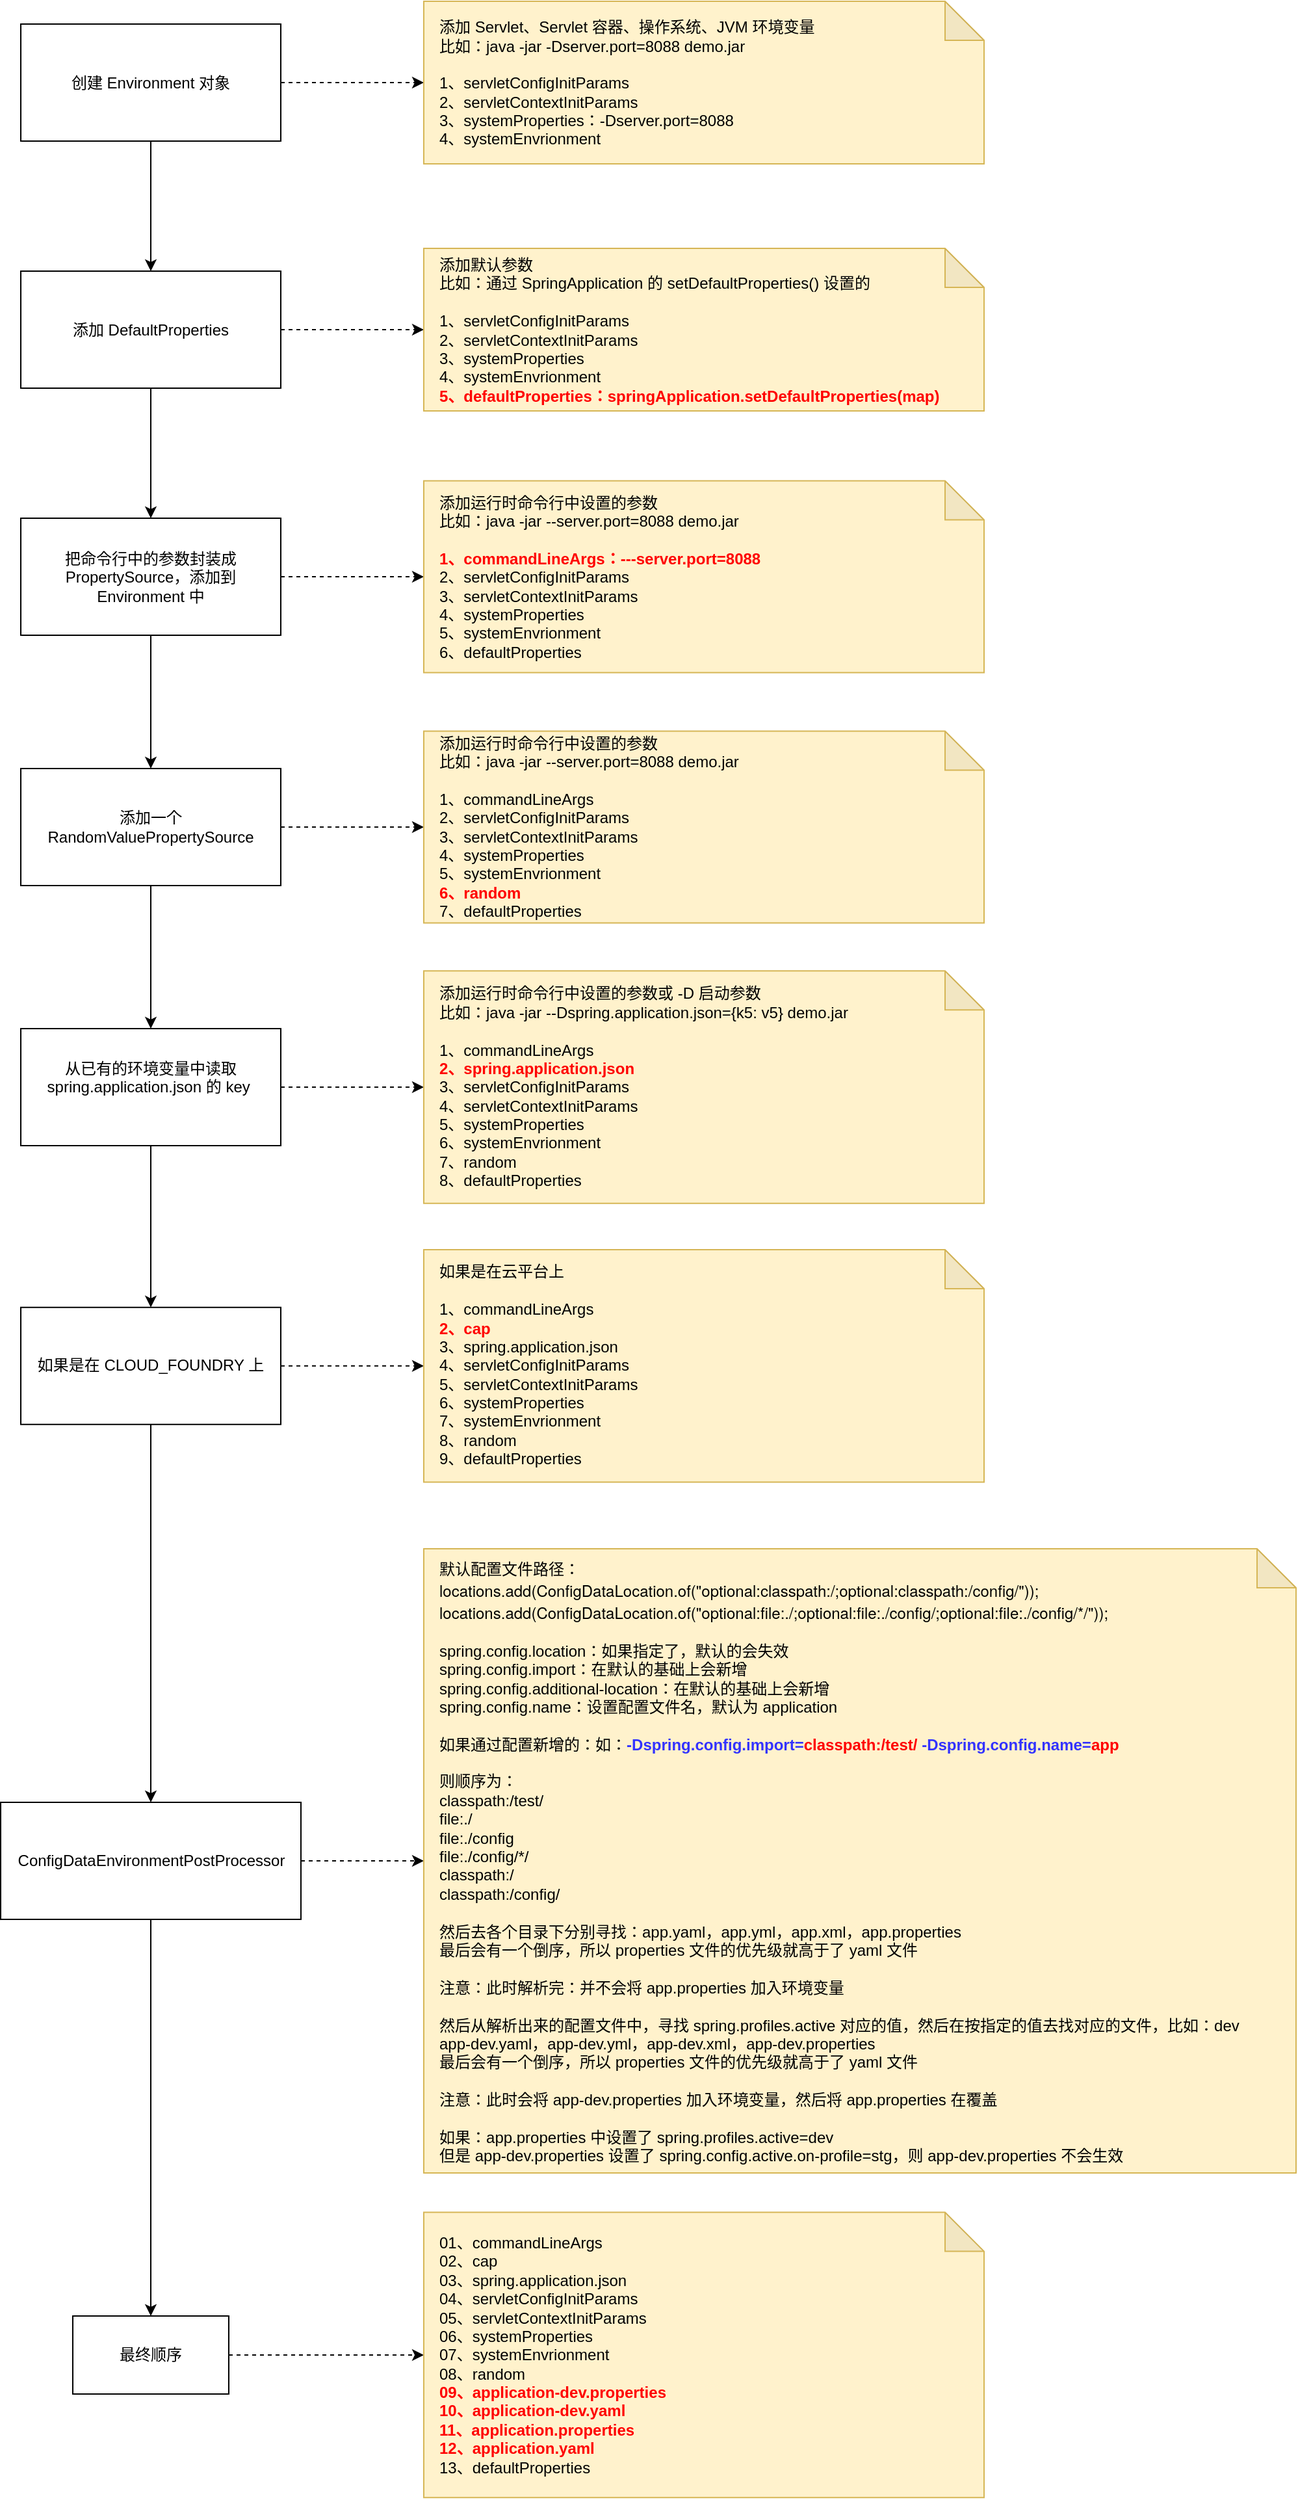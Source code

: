 <mxfile version="20.6.0" type="github">
  <diagram id="XLlw53SdZ5ufhz4RMLFu" name="第 1 页">
    <mxGraphModel dx="1186" dy="733" grid="1" gridSize="10" guides="1" tooltips="1" connect="1" arrows="1" fold="1" page="1" pageScale="1" pageWidth="827" pageHeight="1169" math="0" shadow="0">
      <root>
        <mxCell id="0" />
        <mxCell id="1" parent="0" />
        <mxCell id="1KmrAQo2uSv-iZAvplz1-4" style="edgeStyle=orthogonalEdgeStyle;rounded=0;orthogonalLoop=1;jettySize=auto;html=1;exitX=0.5;exitY=1;exitDx=0;exitDy=0;" edge="1" parent="1" source="1KmrAQo2uSv-iZAvplz1-1" target="1KmrAQo2uSv-iZAvplz1-3">
          <mxGeometry relative="1" as="geometry" />
        </mxCell>
        <mxCell id="1KmrAQo2uSv-iZAvplz1-9" style="edgeStyle=orthogonalEdgeStyle;rounded=0;orthogonalLoop=1;jettySize=auto;html=1;exitX=1;exitY=0.5;exitDx=0;exitDy=0;entryX=0;entryY=0.5;entryDx=0;entryDy=0;entryPerimeter=0;fontColor=#FF0000;dashed=1;" edge="1" parent="1" source="1KmrAQo2uSv-iZAvplz1-1" target="1KmrAQo2uSv-iZAvplz1-2">
          <mxGeometry relative="1" as="geometry" />
        </mxCell>
        <mxCell id="1KmrAQo2uSv-iZAvplz1-1" value="创建 Environment 对象" style="rounded=0;whiteSpace=wrap;html=1;" vertex="1" parent="1">
          <mxGeometry x="59" y="77.5" width="200" height="90" as="geometry" />
        </mxCell>
        <mxCell id="1KmrAQo2uSv-iZAvplz1-2" value="添加 Servlet、Servlet 容器、操作系统、JVM 环境变量&lt;br&gt;比如：java -jar -Dserver.port=8088 demo.jar&lt;br&gt;&lt;br&gt;1、servletConfigInitParams&lt;br&gt;2、servletContextInitParams&lt;br&gt;3、systemProperties：-Dserver.port=8088&lt;br&gt;4、systemEnvrionment" style="shape=note;whiteSpace=wrap;html=1;backgroundOutline=1;darkOpacity=0.05;align=left;spacingLeft=10;fillColor=#fff2cc;strokeColor=#d6b656;" vertex="1" parent="1">
          <mxGeometry x="369" y="60" width="431" height="125" as="geometry" />
        </mxCell>
        <mxCell id="1KmrAQo2uSv-iZAvplz1-7" style="edgeStyle=orthogonalEdgeStyle;rounded=0;orthogonalLoop=1;jettySize=auto;html=1;exitX=0.5;exitY=1;exitDx=0;exitDy=0;fontColor=#FF0000;" edge="1" parent="1" source="1KmrAQo2uSv-iZAvplz1-3" target="1KmrAQo2uSv-iZAvplz1-6">
          <mxGeometry relative="1" as="geometry" />
        </mxCell>
        <mxCell id="1KmrAQo2uSv-iZAvplz1-10" style="edgeStyle=orthogonalEdgeStyle;rounded=0;orthogonalLoop=1;jettySize=auto;html=1;exitX=1;exitY=0.5;exitDx=0;exitDy=0;fontColor=#FF0000;dashed=1;" edge="1" parent="1" source="1KmrAQo2uSv-iZAvplz1-3" target="1KmrAQo2uSv-iZAvplz1-5">
          <mxGeometry relative="1" as="geometry" />
        </mxCell>
        <mxCell id="1KmrAQo2uSv-iZAvplz1-3" value="添加 DefaultProperties" style="rounded=0;whiteSpace=wrap;html=1;" vertex="1" parent="1">
          <mxGeometry x="59" y="267.5" width="200" height="90" as="geometry" />
        </mxCell>
        <mxCell id="1KmrAQo2uSv-iZAvplz1-5" value="添加默认参数&lt;br&gt;比如：通过 SpringApplication 的 setDefaultProperties() 设置的&lt;br&gt;&lt;br&gt;1、servletConfigInitParams&lt;br&gt;2、servletContextInitParams&lt;br&gt;3、systemProperties&lt;br&gt;4、systemEnvrionment&lt;br&gt;&lt;b&gt;&lt;font color=&quot;#ff0000&quot;&gt;5、defaultProperties：springApplication.setDefaultProperties(map)&lt;/font&gt;&lt;/b&gt;" style="shape=note;whiteSpace=wrap;html=1;backgroundOutline=1;darkOpacity=0.05;align=left;spacingLeft=10;fillColor=#fff2cc;strokeColor=#d6b656;" vertex="1" parent="1">
          <mxGeometry x="369" y="250" width="431" height="125" as="geometry" />
        </mxCell>
        <mxCell id="1KmrAQo2uSv-iZAvplz1-11" style="edgeStyle=orthogonalEdgeStyle;rounded=0;orthogonalLoop=1;jettySize=auto;html=1;exitX=1;exitY=0.5;exitDx=0;exitDy=0;fontColor=#FF0000;dashed=1;" edge="1" parent="1" source="1KmrAQo2uSv-iZAvplz1-6" target="1KmrAQo2uSv-iZAvplz1-8">
          <mxGeometry relative="1" as="geometry" />
        </mxCell>
        <mxCell id="1KmrAQo2uSv-iZAvplz1-13" style="edgeStyle=orthogonalEdgeStyle;rounded=0;orthogonalLoop=1;jettySize=auto;html=1;exitX=0.5;exitY=1;exitDx=0;exitDy=0;entryX=0.5;entryY=0;entryDx=0;entryDy=0;fontColor=#FF0000;" edge="1" parent="1" source="1KmrAQo2uSv-iZAvplz1-6" target="1KmrAQo2uSv-iZAvplz1-12">
          <mxGeometry relative="1" as="geometry" />
        </mxCell>
        <mxCell id="1KmrAQo2uSv-iZAvplz1-6" value="把命令行中的参数封装成 PropertySource，添加到 Environment 中" style="rounded=0;whiteSpace=wrap;html=1;" vertex="1" parent="1">
          <mxGeometry x="59" y="457.5" width="200" height="90" as="geometry" />
        </mxCell>
        <mxCell id="1KmrAQo2uSv-iZAvplz1-8" value="添加运行时命令行中设置的参数&lt;br&gt;比如：java -jar --server.port=8088 demo.jar&lt;br&gt;&lt;br&gt;&lt;b&gt;&lt;font color=&quot;#ff0000&quot;&gt;1、commandLineArgs：---server.port=8088&lt;br&gt;&lt;/font&gt;&lt;/b&gt;2、servletConfigInitParams&lt;br&gt;3、servletContextInitParams&lt;br&gt;4、systemProperties&lt;br&gt;5、systemEnvrionment&lt;br&gt;6、defaultProperties" style="shape=note;whiteSpace=wrap;html=1;backgroundOutline=1;darkOpacity=0.05;align=left;spacingLeft=10;fillColor=#fff2cc;strokeColor=#d6b656;" vertex="1" parent="1">
          <mxGeometry x="369" y="428.75" width="431" height="147.5" as="geometry" />
        </mxCell>
        <mxCell id="1KmrAQo2uSv-iZAvplz1-15" style="edgeStyle=orthogonalEdgeStyle;rounded=0;orthogonalLoop=1;jettySize=auto;html=1;exitX=1;exitY=0.5;exitDx=0;exitDy=0;entryX=0;entryY=0.5;entryDx=0;entryDy=0;entryPerimeter=0;fontColor=#FF0000;dashed=1;" edge="1" parent="1" source="1KmrAQo2uSv-iZAvplz1-12" target="1KmrAQo2uSv-iZAvplz1-14">
          <mxGeometry relative="1" as="geometry" />
        </mxCell>
        <mxCell id="1KmrAQo2uSv-iZAvplz1-17" style="edgeStyle=orthogonalEdgeStyle;rounded=0;orthogonalLoop=1;jettySize=auto;html=1;exitX=0.5;exitY=1;exitDx=0;exitDy=0;fontColor=#FF0000;" edge="1" parent="1" source="1KmrAQo2uSv-iZAvplz1-12" target="1KmrAQo2uSv-iZAvplz1-16">
          <mxGeometry relative="1" as="geometry" />
        </mxCell>
        <mxCell id="1KmrAQo2uSv-iZAvplz1-12" value="添加一个 RandomValuePropertySource" style="rounded=0;whiteSpace=wrap;html=1;" vertex="1" parent="1">
          <mxGeometry x="59" y="650" width="200" height="90" as="geometry" />
        </mxCell>
        <mxCell id="1KmrAQo2uSv-iZAvplz1-14" value="添加运行时命令行中设置的参数&lt;br&gt;比如：java -jar --server.port=8088 demo.jar&lt;br&gt;&lt;br&gt;1、commandLineArgs&lt;br&gt;2、servletConfigInitParams&lt;br&gt;3、servletContextInitParams&lt;br&gt;4、systemProperties&lt;br&gt;5、systemEnvrionment&lt;br&gt;&lt;b&gt;&lt;font color=&quot;#ff0000&quot;&gt;6、random&lt;br&gt;&lt;/font&gt;&lt;/b&gt;7、defaultProperties" style="shape=note;whiteSpace=wrap;html=1;backgroundOutline=1;darkOpacity=0.05;align=left;spacingLeft=10;fillColor=#fff2cc;strokeColor=#d6b656;" vertex="1" parent="1">
          <mxGeometry x="369" y="621.25" width="431" height="147.5" as="geometry" />
        </mxCell>
        <mxCell id="1KmrAQo2uSv-iZAvplz1-19" style="edgeStyle=orthogonalEdgeStyle;rounded=0;orthogonalLoop=1;jettySize=auto;html=1;exitX=1;exitY=0.5;exitDx=0;exitDy=0;entryX=0;entryY=0.5;entryDx=0;entryDy=0;entryPerimeter=0;fontColor=#FF0000;dashed=1;" edge="1" parent="1" source="1KmrAQo2uSv-iZAvplz1-16" target="1KmrAQo2uSv-iZAvplz1-18">
          <mxGeometry relative="1" as="geometry" />
        </mxCell>
        <mxCell id="1KmrAQo2uSv-iZAvplz1-22" style="edgeStyle=orthogonalEdgeStyle;rounded=0;orthogonalLoop=1;jettySize=auto;html=1;exitX=0.5;exitY=1;exitDx=0;exitDy=0;fontColor=#FF0000;" edge="1" parent="1" source="1KmrAQo2uSv-iZAvplz1-16" target="1KmrAQo2uSv-iZAvplz1-20">
          <mxGeometry relative="1" as="geometry" />
        </mxCell>
        <mxCell id="1KmrAQo2uSv-iZAvplz1-16" value="从已有的环境变量中读取 spring.application.json 的 key&amp;nbsp;&lt;br&gt;&lt;span style=&quot;caret-color: rgba(0, 0, 0, 0); color: rgba(0, 0, 0, 0); font-family: monospace; font-size: 0px; text-align: start;&quot;&gt;%3CmxGraphModel%3E%3Croot%3E%3CmxCell%20id%3D%220%22%2F%3E%3CmxCell%20id%3D%221%22%20parent%3D%220%22%2F%3E%3CmxCell%20id%3D%222%22%20value%3D%22%E6%B7%BB%E5%8A%A0%E4%B8%80%E4%B8%AA%20RandomValuePropertySource%22%20style%3D%22rounded%3D0%3BwhiteSpace%3Dwrap%3Bhtml%3D1%3B%22%20vertex%3D%221%22%20parent%3D%221%22%3E%3CmxGeometry%20x%3D%2259%22%20y%3D%22650%22%20width%3D%22200%22%20height%3D%2290%22%20as%3D%22geometry%22%2F%3E%3C%2FmxCell%3E%3C%2Froot%3E%3C%2FmxGraphModel%3E&lt;/span&gt;" style="rounded=0;whiteSpace=wrap;html=1;" vertex="1" parent="1">
          <mxGeometry x="59" y="850" width="200" height="90" as="geometry" />
        </mxCell>
        <mxCell id="1KmrAQo2uSv-iZAvplz1-18" value="添加运行时命令行中设置的参数或 -D 启动参数&lt;br&gt;比如：java -jar --Dspring.application.json={k5: v5} demo.jar&lt;br&gt;&lt;br&gt;1、commandLineArgs&lt;br&gt;&lt;b&gt;&lt;font color=&quot;#ff0000&quot;&gt;2、spring.application.json&lt;br&gt;&lt;/font&gt;&lt;/b&gt;3、servletConfigInitParams&lt;br&gt;4、servletContextInitParams&lt;br&gt;5、systemProperties&lt;br&gt;6、systemEnvrionment&lt;br&gt;7、random&lt;br&gt;8、defaultProperties" style="shape=note;whiteSpace=wrap;html=1;backgroundOutline=1;darkOpacity=0.05;align=left;spacingLeft=10;fillColor=#fff2cc;strokeColor=#d6b656;" vertex="1" parent="1">
          <mxGeometry x="369" y="805.62" width="431" height="178.75" as="geometry" />
        </mxCell>
        <mxCell id="1KmrAQo2uSv-iZAvplz1-23" style="edgeStyle=orthogonalEdgeStyle;rounded=0;orthogonalLoop=1;jettySize=auto;html=1;exitX=1;exitY=0.5;exitDx=0;exitDy=0;fontColor=#FF0000;dashed=1;" edge="1" parent="1" source="1KmrAQo2uSv-iZAvplz1-20" target="1KmrAQo2uSv-iZAvplz1-21">
          <mxGeometry relative="1" as="geometry" />
        </mxCell>
        <mxCell id="1KmrAQo2uSv-iZAvplz1-25" style="edgeStyle=orthogonalEdgeStyle;rounded=0;orthogonalLoop=1;jettySize=auto;html=1;exitX=0.5;exitY=1;exitDx=0;exitDy=0;fontColor=#FF0000;" edge="1" parent="1" source="1KmrAQo2uSv-iZAvplz1-20" target="1KmrAQo2uSv-iZAvplz1-24">
          <mxGeometry relative="1" as="geometry" />
        </mxCell>
        <mxCell id="1KmrAQo2uSv-iZAvplz1-20" value="如果是在 CLOUD_FOUNDRY 上" style="rounded=0;whiteSpace=wrap;html=1;" vertex="1" parent="1">
          <mxGeometry x="59" y="1064.38" width="200" height="90" as="geometry" />
        </mxCell>
        <mxCell id="1KmrAQo2uSv-iZAvplz1-21" value="如果是在云平台上&lt;br&gt;&lt;br&gt;1、commandLineArgs&lt;br&gt;&lt;b&gt;&lt;font color=&quot;#ff0000&quot;&gt;2、cap&lt;br&gt;&lt;/font&gt;&lt;/b&gt;3、spring.application.json&lt;br&gt;4、servletConfigInitParams&lt;br&gt;5、servletContextInitParams&lt;br&gt;6、systemProperties&lt;br&gt;7、systemEnvrionment&lt;br&gt;8、random&lt;br&gt;9、defaultProperties" style="shape=note;whiteSpace=wrap;html=1;backgroundOutline=1;darkOpacity=0.05;align=left;spacingLeft=10;fillColor=#fff2cc;strokeColor=#d6b656;" vertex="1" parent="1">
          <mxGeometry x="369" y="1020" width="431" height="178.75" as="geometry" />
        </mxCell>
        <mxCell id="1KmrAQo2uSv-iZAvplz1-30" style="edgeStyle=orthogonalEdgeStyle;rounded=0;orthogonalLoop=1;jettySize=auto;html=1;exitX=1;exitY=0.5;exitDx=0;exitDy=0;fontColor=#FF0000;dashed=1;" edge="1" parent="1" source="1KmrAQo2uSv-iZAvplz1-24" target="1KmrAQo2uSv-iZAvplz1-27">
          <mxGeometry relative="1" as="geometry" />
        </mxCell>
        <mxCell id="1KmrAQo2uSv-iZAvplz1-32" value="" style="edgeStyle=orthogonalEdgeStyle;rounded=0;orthogonalLoop=1;jettySize=auto;html=1;fontSize=12;fontColor=#FF0000;" edge="1" parent="1" source="1KmrAQo2uSv-iZAvplz1-24" target="1KmrAQo2uSv-iZAvplz1-31">
          <mxGeometry relative="1" as="geometry" />
        </mxCell>
        <mxCell id="1KmrAQo2uSv-iZAvplz1-24" value="ConfigDataEnvironmentPostProcessor" style="rounded=0;whiteSpace=wrap;html=1;" vertex="1" parent="1">
          <mxGeometry x="43.5" y="1445" width="231" height="90" as="geometry" />
        </mxCell>
        <mxCell id="1KmrAQo2uSv-iZAvplz1-27" value="&lt;p style=&quot;margin: 0px; font-stretch: normal; line-height: normal; font-family: &amp;quot;Helvetica Neue&amp;quot;;&quot;&gt;&lt;font style=&quot;font-size: 12px;&quot;&gt;默认配置文件路径：&lt;/font&gt;&lt;/p&gt;&lt;p style=&quot;margin: 0px; font-stretch: normal; line-height: normal; font-family: &amp;quot;Helvetica Neue&amp;quot;;&quot;&gt;locations.add(ConfigDataLocation.of(&quot;optional:classpath:/;optional:classpath:/config/&quot;));&lt;/p&gt;&lt;p style=&quot;margin: 0px; font-stretch: normal; line-height: normal; font-family: &amp;quot;Helvetica Neue&amp;quot;;&quot;&gt;&lt;font style=&quot;font-size: 12px;&quot;&gt;locations.add(ConfigDataLocation.of(&quot;optional:file:./;optional:file:./config/;optional:file:./config/*/&quot;));&lt;/font&gt;&lt;/p&gt;&lt;span style=&quot;text-align: center;&quot;&gt;&lt;br&gt;spring.config.location：如果指定了，默认的会失效&lt;/span&gt;&lt;br style=&quot;text-align: center;&quot;&gt;&lt;span style=&quot;text-align: center;&quot;&gt;spring.config.import：在默认的基础上会新增&lt;br&gt;spring.config.additional-location：&lt;/span&gt;&lt;span style=&quot;text-align: center;&quot;&gt;在默认的基础上会新增&lt;br&gt;spring.config.name：设置配置文件名，默认为 application&lt;br&gt;&lt;/span&gt;&lt;span style=&quot;text-align: center;&quot;&gt;&lt;br&gt;如果通过配置新增的：如：&lt;b&gt;&lt;font color=&quot;#3333ff&quot;&gt;-D&lt;/font&gt;&lt;/b&gt;&lt;/span&gt;&lt;b&gt;&lt;span style=&quot;color: rgb(51, 51, 255); text-align: center;&quot;&gt;spring.config.import=&lt;/span&gt;&lt;span style=&quot;text-align: center;&quot;&gt;&lt;font color=&quot;#ff0000&quot;&gt;classpath:/test/&lt;/font&gt;&lt;font color=&quot;#3333ff&quot;&gt;&amp;nbsp;&lt;/font&gt;&lt;/span&gt;&lt;span style=&quot;color: rgb(51, 51, 255); text-align: center;&quot;&gt;-D&lt;/span&gt;&lt;span style=&quot;color: rgb(51, 51, 255); text-align: center;&quot;&gt;spring.config.name=&lt;/span&gt;&lt;/b&gt;&lt;span style=&quot;text-align: center;&quot;&gt;&lt;b&gt;&lt;font color=&quot;#ff0000&quot;&gt;app&lt;/font&gt;&lt;/b&gt;&lt;br&gt;&lt;/span&gt;&lt;span style=&quot;text-align: center;&quot;&gt;&lt;br&gt;则顺序为：&lt;br&gt;&lt;/span&gt;&lt;span style=&quot;text-align: center;&quot;&gt;classpath:/test/&lt;br&gt;&lt;/span&gt;&lt;span style=&quot;text-align: center;&quot;&gt;file:./&lt;br&gt;&lt;/span&gt;&lt;span style=&quot;text-align: center;&quot;&gt;file:./config&lt;br&gt;&lt;/span&gt;&lt;span style=&quot;text-align: center;&quot;&gt;file:./config/*/&lt;br&gt;&lt;/span&gt;&lt;span style=&quot;text-align: center;&quot;&gt;classpath:/&lt;br&gt;classpath:/config/&lt;br&gt;&lt;br&gt;然后去各个目录下分别寻找：app.yaml，app.yml，&lt;/span&gt;&lt;span style=&quot;text-align: center;&quot;&gt;app.xml，&lt;/span&gt;&lt;span style=&quot;text-align: center;&quot;&gt;app.properties&lt;br&gt;最后会有一个倒序，所以 properties 文件的优先级就高于了 yaml 文件&lt;br&gt;&lt;br&gt;注意：此时解析完：并不会将 app.properties 加入环境变量&lt;br&gt;&lt;/span&gt;&lt;span style=&quot;text-align: center;&quot;&gt;&lt;br&gt;然后从解析出来的配置文件中，寻找 spring.profiles.active 对应的值，然后在按指定的值去找对应的文件，比如：dev&lt;br&gt;&lt;/span&gt;&lt;span style=&quot;text-align: center;&quot;&gt;app-dev.yaml，app-dev.yml，&lt;/span&gt;&lt;span style=&quot;text-align: center;&quot;&gt;app-dev.xml，&lt;/span&gt;&lt;span style=&quot;text-align: center;&quot;&gt;app-dev.properties&lt;br&gt;&lt;/span&gt;&lt;span style=&quot;text-align: center;&quot;&gt;最后会有一个倒序，所以 properties 文件的优先级就高于了 yaml 文件&lt;br&gt;&lt;/span&gt;&lt;span style=&quot;text-align: center;&quot;&gt;&lt;br&gt;注意：此时会将&amp;nbsp;&lt;/span&gt;&lt;span style=&quot;text-align: center;&quot;&gt;app-dev.properties 加入环境变量，然后将&amp;nbsp;&lt;/span&gt;&lt;span style=&quot;text-align: center;&quot;&gt;app.properties 在覆盖&lt;br&gt;&lt;/span&gt;&lt;span style=&quot;text-align: center;&quot;&gt;&lt;br&gt;如果：&lt;/span&gt;&lt;span style=&quot;text-align: center;&quot;&gt;app.properties 中设置了&amp;nbsp;&lt;/span&gt;&lt;span style=&quot;text-align: center;&quot;&gt;spring.profiles.active=dev&lt;br&gt;但是&amp;nbsp;&lt;/span&gt;&lt;span style=&quot;text-align: center;&quot;&gt;app-dev.properties 设置了&amp;nbsp;&lt;/span&gt;&lt;span style=&quot;text-align: center;&quot;&gt;spring.config.active.on-profile=stg，则&amp;nbsp;&lt;/span&gt;&lt;span style=&quot;text-align: center;&quot;&gt;app-dev.properties 不会生效&lt;/span&gt;&lt;span style=&quot;text-align: center;&quot;&gt;&lt;br&gt;&lt;/span&gt;" style="shape=note;whiteSpace=wrap;html=1;backgroundOutline=1;darkOpacity=0.05;align=left;spacingLeft=10;fillColor=#fff2cc;strokeColor=#d6b656;" vertex="1" parent="1">
          <mxGeometry x="369" y="1250" width="671" height="480" as="geometry" />
        </mxCell>
        <mxCell id="1KmrAQo2uSv-iZAvplz1-34" style="edgeStyle=orthogonalEdgeStyle;rounded=0;orthogonalLoop=1;jettySize=auto;html=1;exitX=1;exitY=0.5;exitDx=0;exitDy=0;entryX=0;entryY=0.5;entryDx=0;entryDy=0;entryPerimeter=0;fontSize=12;fontColor=#FF0000;dashed=1;" edge="1" parent="1" source="1KmrAQo2uSv-iZAvplz1-31" target="1KmrAQo2uSv-iZAvplz1-33">
          <mxGeometry relative="1" as="geometry" />
        </mxCell>
        <mxCell id="1KmrAQo2uSv-iZAvplz1-31" value="最终顺序" style="whiteSpace=wrap;html=1;rounded=0;" vertex="1" parent="1">
          <mxGeometry x="99" y="1840" width="120" height="60" as="geometry" />
        </mxCell>
        <mxCell id="1KmrAQo2uSv-iZAvplz1-33" value="01、commandLineArgs&lt;br&gt;02、cap&lt;br&gt;03、spring.application.json&lt;br&gt;04、servletConfigInitParams&lt;br&gt;05、servletContextInitParams&lt;br&gt;06、systemProperties&lt;br&gt;07、systemEnvrionment&lt;br&gt;08、random&lt;br&gt;&lt;b&gt;&lt;font color=&quot;#ff0000&quot;&gt;09、application-dev.properties&lt;br&gt;10、application-dev.yaml&lt;br&gt;11、application.properties&lt;br&gt;12、application.yaml&lt;/font&gt;&lt;/b&gt;&lt;br&gt;13、defaultProperties" style="shape=note;whiteSpace=wrap;html=1;backgroundOutline=1;darkOpacity=0.05;align=left;spacingLeft=10;fillColor=#fff2cc;strokeColor=#d6b656;" vertex="1" parent="1">
          <mxGeometry x="369" y="1760.31" width="431" height="219.37" as="geometry" />
        </mxCell>
      </root>
    </mxGraphModel>
  </diagram>
</mxfile>
